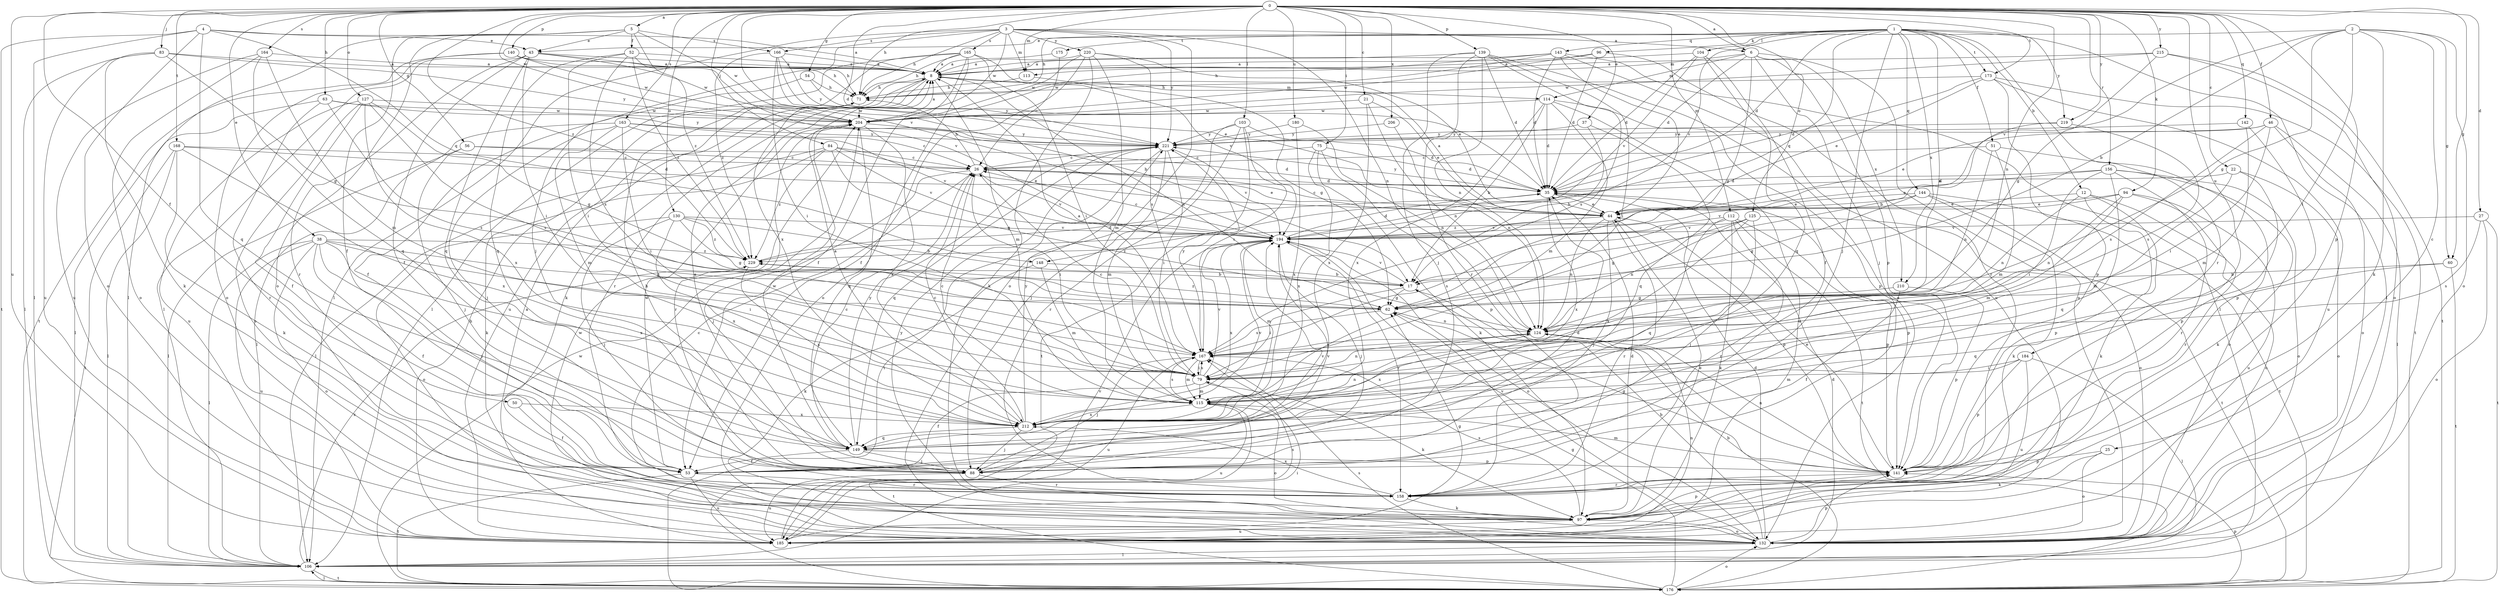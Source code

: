 strict digraph  {
0;
1;
2;
3;
4;
5;
6;
8;
12;
17;
21;
22;
25;
26;
27;
35;
37;
38;
43;
44;
46;
50;
51;
52;
53;
54;
56;
60;
62;
63;
71;
75;
79;
83;
84;
88;
94;
96;
97;
103;
104;
106;
112;
113;
114;
115;
124;
125;
127;
130;
132;
139;
140;
141;
142;
143;
144;
148;
149;
156;
158;
163;
164;
165;
166;
167;
168;
173;
175;
176;
180;
184;
185;
194;
204;
206;
210;
212;
215;
219;
220;
221;
229;
0 -> 5  [label=a];
0 -> 6  [label=a];
0 -> 21  [label=c];
0 -> 22  [label=c];
0 -> 27  [label=d];
0 -> 35  [label=d];
0 -> 37  [label=e];
0 -> 38  [label=e];
0 -> 46  [label=f];
0 -> 50  [label=f];
0 -> 54  [label=g];
0 -> 56  [label=g];
0 -> 60  [label=g];
0 -> 63  [label=h];
0 -> 71  [label=h];
0 -> 75  [label=i];
0 -> 83  [label=j];
0 -> 84  [label=j];
0 -> 94  [label=k];
0 -> 103  [label=l];
0 -> 112  [label=m];
0 -> 113  [label=m];
0 -> 124  [label=n];
0 -> 125  [label=o];
0 -> 127  [label=o];
0 -> 130  [label=o];
0 -> 139  [label=p];
0 -> 140  [label=p];
0 -> 141  [label=p];
0 -> 142  [label=q];
0 -> 156  [label=r];
0 -> 163  [label=s];
0 -> 164  [label=s];
0 -> 168  [label=t];
0 -> 173  [label=t];
0 -> 180  [label=u];
0 -> 184  [label=u];
0 -> 185  [label=u];
0 -> 194  [label=v];
0 -> 204  [label=w];
0 -> 206  [label=x];
0 -> 215  [label=y];
0 -> 219  [label=y];
0 -> 229  [label=z];
1 -> 12  [label=b];
1 -> 35  [label=d];
1 -> 51  [label=f];
1 -> 71  [label=h];
1 -> 88  [label=j];
1 -> 96  [label=k];
1 -> 104  [label=l];
1 -> 106  [label=l];
1 -> 124  [label=n];
1 -> 143  [label=q];
1 -> 144  [label=q];
1 -> 148  [label=q];
1 -> 158  [label=r];
1 -> 173  [label=t];
1 -> 175  [label=t];
1 -> 194  [label=v];
1 -> 210  [label=x];
1 -> 219  [label=y];
2 -> 17  [label=b];
2 -> 25  [label=c];
2 -> 43  [label=e];
2 -> 60  [label=g];
2 -> 62  [label=g];
2 -> 79  [label=i];
2 -> 97  [label=k];
2 -> 132  [label=o];
2 -> 194  [label=v];
3 -> 6  [label=a];
3 -> 71  [label=h];
3 -> 88  [label=j];
3 -> 106  [label=l];
3 -> 113  [label=m];
3 -> 124  [label=n];
3 -> 132  [label=o];
3 -> 165  [label=s];
3 -> 166  [label=s];
3 -> 204  [label=w];
3 -> 220  [label=y];
3 -> 221  [label=y];
4 -> 8  [label=a];
4 -> 43  [label=e];
4 -> 106  [label=l];
4 -> 132  [label=o];
4 -> 148  [label=q];
4 -> 149  [label=q];
4 -> 176  [label=t];
5 -> 43  [label=e];
5 -> 52  [label=f];
5 -> 53  [label=f];
5 -> 106  [label=l];
5 -> 132  [label=o];
5 -> 166  [label=s];
5 -> 204  [label=w];
5 -> 229  [label=z];
6 -> 35  [label=d];
6 -> 62  [label=g];
6 -> 88  [label=j];
6 -> 113  [label=m];
6 -> 114  [label=m];
6 -> 132  [label=o];
6 -> 141  [label=p];
6 -> 210  [label=x];
8 -> 71  [label=h];
8 -> 97  [label=k];
8 -> 114  [label=m];
8 -> 115  [label=m];
8 -> 124  [label=n];
8 -> 158  [label=r];
8 -> 185  [label=u];
12 -> 44  [label=e];
12 -> 97  [label=k];
12 -> 124  [label=n];
12 -> 132  [label=o];
12 -> 141  [label=p];
17 -> 62  [label=g];
17 -> 79  [label=i];
17 -> 194  [label=v];
21 -> 44  [label=e];
21 -> 124  [label=n];
21 -> 204  [label=w];
21 -> 212  [label=x];
22 -> 35  [label=d];
22 -> 115  [label=m];
22 -> 132  [label=o];
22 -> 141  [label=p];
25 -> 97  [label=k];
25 -> 132  [label=o];
25 -> 141  [label=p];
26 -> 35  [label=d];
26 -> 44  [label=e];
26 -> 71  [label=h];
26 -> 79  [label=i];
26 -> 88  [label=j];
26 -> 194  [label=v];
27 -> 132  [label=o];
27 -> 167  [label=s];
27 -> 176  [label=t];
27 -> 194  [label=v];
35 -> 44  [label=e];
35 -> 141  [label=p];
35 -> 212  [label=x];
35 -> 221  [label=y];
37 -> 17  [label=b];
37 -> 149  [label=q];
37 -> 221  [label=y];
38 -> 53  [label=f];
38 -> 62  [label=g];
38 -> 79  [label=i];
38 -> 88  [label=j];
38 -> 106  [label=l];
38 -> 132  [label=o];
38 -> 185  [label=u];
38 -> 212  [label=x];
38 -> 229  [label=z];
43 -> 8  [label=a];
43 -> 53  [label=f];
43 -> 71  [label=h];
43 -> 79  [label=i];
43 -> 106  [label=l];
43 -> 149  [label=q];
43 -> 158  [label=r];
43 -> 204  [label=w];
44 -> 8  [label=a];
44 -> 26  [label=c];
44 -> 88  [label=j];
44 -> 124  [label=n];
44 -> 141  [label=p];
44 -> 158  [label=r];
44 -> 194  [label=v];
46 -> 44  [label=e];
46 -> 79  [label=i];
46 -> 106  [label=l];
46 -> 132  [label=o];
46 -> 167  [label=s];
46 -> 221  [label=y];
50 -> 53  [label=f];
50 -> 212  [label=x];
51 -> 26  [label=c];
51 -> 115  [label=m];
51 -> 124  [label=n];
51 -> 132  [label=o];
52 -> 8  [label=a];
52 -> 79  [label=i];
52 -> 149  [label=q];
52 -> 167  [label=s];
52 -> 194  [label=v];
52 -> 229  [label=z];
53 -> 35  [label=d];
53 -> 158  [label=r];
53 -> 176  [label=t];
53 -> 185  [label=u];
53 -> 194  [label=v];
53 -> 204  [label=w];
54 -> 53  [label=f];
54 -> 71  [label=h];
54 -> 221  [label=y];
56 -> 26  [label=c];
56 -> 35  [label=d];
56 -> 88  [label=j];
56 -> 106  [label=l];
60 -> 17  [label=b];
60 -> 149  [label=q];
60 -> 176  [label=t];
62 -> 124  [label=n];
62 -> 167  [label=s];
62 -> 229  [label=z];
63 -> 106  [label=l];
63 -> 158  [label=r];
63 -> 167  [label=s];
63 -> 204  [label=w];
63 -> 221  [label=y];
71 -> 204  [label=w];
75 -> 26  [label=c];
75 -> 35  [label=d];
75 -> 97  [label=k];
75 -> 141  [label=p];
75 -> 212  [label=x];
79 -> 26  [label=c];
79 -> 53  [label=f];
79 -> 97  [label=k];
79 -> 115  [label=m];
79 -> 124  [label=n];
79 -> 167  [label=s];
79 -> 194  [label=v];
83 -> 8  [label=a];
83 -> 62  [label=g];
83 -> 97  [label=k];
83 -> 106  [label=l];
83 -> 185  [label=u];
83 -> 221  [label=y];
84 -> 26  [label=c];
84 -> 44  [label=e];
84 -> 62  [label=g];
84 -> 97  [label=k];
84 -> 106  [label=l];
84 -> 194  [label=v];
84 -> 229  [label=z];
88 -> 8  [label=a];
88 -> 71  [label=h];
88 -> 158  [label=r];
88 -> 185  [label=u];
88 -> 194  [label=v];
94 -> 44  [label=e];
94 -> 115  [label=m];
94 -> 124  [label=n];
94 -> 158  [label=r];
94 -> 185  [label=u];
94 -> 194  [label=v];
96 -> 8  [label=a];
96 -> 35  [label=d];
96 -> 158  [label=r];
96 -> 204  [label=w];
97 -> 35  [label=d];
97 -> 44  [label=e];
97 -> 132  [label=o];
97 -> 141  [label=p];
97 -> 167  [label=s];
97 -> 185  [label=u];
97 -> 221  [label=y];
103 -> 35  [label=d];
103 -> 88  [label=j];
103 -> 158  [label=r];
103 -> 167  [label=s];
103 -> 176  [label=t];
103 -> 221  [label=y];
104 -> 8  [label=a];
104 -> 35  [label=d];
104 -> 53  [label=f];
104 -> 149  [label=q];
104 -> 194  [label=v];
106 -> 35  [label=d];
106 -> 79  [label=i];
106 -> 176  [label=t];
106 -> 229  [label=z];
112 -> 97  [label=k];
112 -> 141  [label=p];
112 -> 149  [label=q];
112 -> 158  [label=r];
112 -> 167  [label=s];
112 -> 176  [label=t];
112 -> 194  [label=v];
113 -> 62  [label=g];
113 -> 71  [label=h];
114 -> 17  [label=b];
114 -> 35  [label=d];
114 -> 115  [label=m];
114 -> 141  [label=p];
114 -> 185  [label=u];
114 -> 204  [label=w];
114 -> 212  [label=x];
115 -> 26  [label=c];
115 -> 132  [label=o];
115 -> 167  [label=s];
115 -> 176  [label=t];
115 -> 185  [label=u];
115 -> 212  [label=x];
124 -> 167  [label=s];
124 -> 212  [label=x];
125 -> 62  [label=g];
125 -> 88  [label=j];
125 -> 124  [label=n];
125 -> 176  [label=t];
125 -> 194  [label=v];
125 -> 212  [label=x];
127 -> 53  [label=f];
127 -> 62  [label=g];
127 -> 132  [label=o];
127 -> 167  [label=s];
127 -> 185  [label=u];
127 -> 204  [label=w];
127 -> 212  [label=x];
130 -> 17  [label=b];
130 -> 62  [label=g];
130 -> 88  [label=j];
130 -> 132  [label=o];
130 -> 194  [label=v];
130 -> 212  [label=x];
130 -> 229  [label=z];
132 -> 17  [label=b];
132 -> 35  [label=d];
132 -> 106  [label=l];
132 -> 141  [label=p];
132 -> 194  [label=v];
132 -> 204  [label=w];
139 -> 8  [label=a];
139 -> 35  [label=d];
139 -> 79  [label=i];
139 -> 88  [label=j];
139 -> 124  [label=n];
139 -> 132  [label=o];
139 -> 158  [label=r];
139 -> 167  [label=s];
140 -> 8  [label=a];
140 -> 71  [label=h];
140 -> 132  [label=o];
140 -> 176  [label=t];
140 -> 204  [label=w];
141 -> 44  [label=e];
141 -> 62  [label=g];
141 -> 115  [label=m];
141 -> 124  [label=n];
141 -> 158  [label=r];
142 -> 115  [label=m];
142 -> 141  [label=p];
142 -> 221  [label=y];
143 -> 8  [label=a];
143 -> 35  [label=d];
143 -> 44  [label=e];
143 -> 71  [label=h];
143 -> 106  [label=l];
143 -> 185  [label=u];
143 -> 204  [label=w];
144 -> 44  [label=e];
144 -> 62  [label=g];
144 -> 97  [label=k];
144 -> 132  [label=o];
144 -> 176  [label=t];
144 -> 229  [label=z];
148 -> 17  [label=b];
148 -> 97  [label=k];
148 -> 115  [label=m];
149 -> 26  [label=c];
149 -> 53  [label=f];
149 -> 88  [label=j];
149 -> 141  [label=p];
149 -> 204  [label=w];
149 -> 221  [label=y];
156 -> 35  [label=d];
156 -> 44  [label=e];
156 -> 79  [label=i];
156 -> 97  [label=k];
156 -> 132  [label=o];
156 -> 149  [label=q];
156 -> 158  [label=r];
158 -> 26  [label=c];
158 -> 97  [label=k];
158 -> 212  [label=x];
163 -> 26  [label=c];
163 -> 79  [label=i];
163 -> 88  [label=j];
163 -> 106  [label=l];
163 -> 115  [label=m];
163 -> 194  [label=v];
163 -> 221  [label=y];
164 -> 8  [label=a];
164 -> 115  [label=m];
164 -> 132  [label=o];
164 -> 149  [label=q];
164 -> 185  [label=u];
165 -> 8  [label=a];
165 -> 53  [label=f];
165 -> 71  [label=h];
165 -> 79  [label=i];
165 -> 106  [label=l];
165 -> 132  [label=o];
165 -> 194  [label=v];
165 -> 212  [label=x];
166 -> 8  [label=a];
166 -> 17  [label=b];
166 -> 44  [label=e];
166 -> 79  [label=i];
166 -> 221  [label=y];
166 -> 229  [label=z];
167 -> 8  [label=a];
167 -> 79  [label=i];
167 -> 88  [label=j];
167 -> 115  [label=m];
167 -> 185  [label=u];
167 -> 221  [label=y];
168 -> 26  [label=c];
168 -> 35  [label=d];
168 -> 97  [label=k];
168 -> 106  [label=l];
168 -> 176  [label=t];
168 -> 212  [label=x];
173 -> 35  [label=d];
173 -> 44  [label=e];
173 -> 71  [label=h];
173 -> 141  [label=p];
173 -> 176  [label=t];
173 -> 185  [label=u];
175 -> 8  [label=a];
175 -> 26  [label=c];
176 -> 17  [label=b];
176 -> 62  [label=g];
176 -> 106  [label=l];
176 -> 132  [label=o];
176 -> 141  [label=p];
176 -> 167  [label=s];
176 -> 204  [label=w];
180 -> 124  [label=n];
180 -> 212  [label=x];
180 -> 221  [label=y];
184 -> 79  [label=i];
184 -> 106  [label=l];
184 -> 115  [label=m];
184 -> 141  [label=p];
184 -> 185  [label=u];
185 -> 8  [label=a];
185 -> 62  [label=g];
185 -> 71  [label=h];
185 -> 124  [label=n];
185 -> 167  [label=s];
185 -> 194  [label=v];
194 -> 26  [label=c];
194 -> 35  [label=d];
194 -> 88  [label=j];
194 -> 115  [label=m];
194 -> 132  [label=o];
194 -> 158  [label=r];
194 -> 212  [label=x];
194 -> 229  [label=z];
204 -> 8  [label=a];
204 -> 149  [label=q];
204 -> 158  [label=r];
204 -> 212  [label=x];
204 -> 221  [label=y];
206 -> 124  [label=n];
206 -> 221  [label=y];
210 -> 53  [label=f];
210 -> 62  [label=g];
210 -> 141  [label=p];
212 -> 8  [label=a];
212 -> 26  [label=c];
212 -> 88  [label=j];
212 -> 124  [label=n];
212 -> 149  [label=q];
212 -> 194  [label=v];
212 -> 221  [label=y];
215 -> 8  [label=a];
215 -> 62  [label=g];
215 -> 132  [label=o];
215 -> 176  [label=t];
215 -> 204  [label=w];
219 -> 17  [label=b];
219 -> 167  [label=s];
219 -> 221  [label=y];
220 -> 8  [label=a];
220 -> 44  [label=e];
220 -> 53  [label=f];
220 -> 97  [label=k];
220 -> 115  [label=m];
220 -> 167  [label=s];
220 -> 204  [label=w];
221 -> 26  [label=c];
221 -> 79  [label=i];
221 -> 115  [label=m];
221 -> 149  [label=q];
221 -> 176  [label=t];
221 -> 194  [label=v];
229 -> 17  [label=b];
229 -> 35  [label=d];
229 -> 212  [label=x];
}

